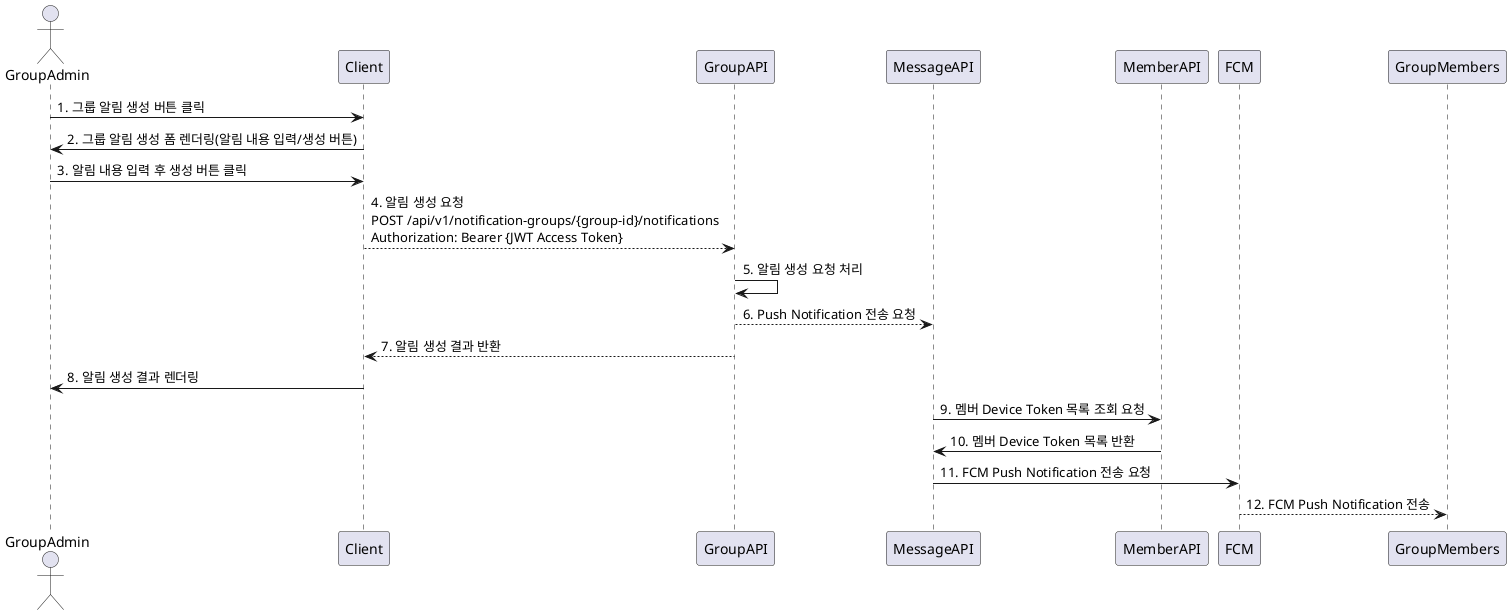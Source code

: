 @startuml

actor GroupAdmin
GroupAdmin -> Client: 1. 그룹 알림 생성 버튼 클릭
Client -> GroupAdmin: 2. 그룹 알림 생성 폼 렌더링(알림 내용 입력/생성 버튼)
GroupAdmin -> Client: 3. 알림 내용 입력 후 생성 버튼 클릭
Client --> GroupAPI: 4. 알림 생성 요청\nPOST /api/v1/notification-groups/{group-id}/notifications\nAuthorization: Bearer {JWT Access Token}
GroupAPI -> GroupAPI : 5. 알림 생성 요청 처리
GroupAPI --> MessageAPI : 6. Push Notification 전송 요청
GroupAPI --> Client: 7. 알림 생성 결과 반환
Client -> GroupAdmin: 8. 알림 생성 결과 렌더링
MessageAPI -> MemberAPI : 9. 멤버 Device Token 목록 조회 요청
MemberAPI -> MessageAPI: 10. 멤버 Device Token 목록 반환
MessageAPI -> FCM: 11. FCM Push Notification 전송 요청
FCM --> GroupMembers: 12. FCM Push Notification 전송

@enduml